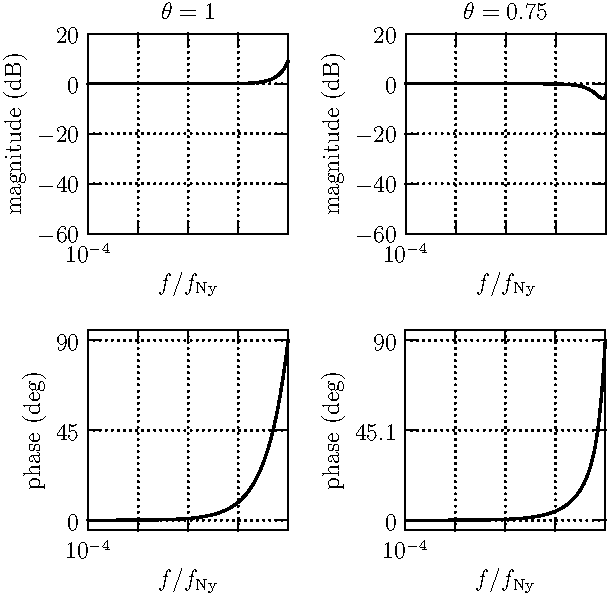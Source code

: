 import graph;

real Freq=60.0;
real margin=5mm;

pair exp(pair x) {
  return exp(x.x)*(cos(x.y)+I*sin(x.y));
}

real Merr(real x, real w) {
  real tau=x/(2*Freq);
  return 20*log(abs((tau*w+tau/(exp(I*2*pi*Freq*tau)-1))*(I*2*pi*Freq)));
}

real Aerr(real x, real w) {
  real tau=x/(2*Freq);
  return degrees((tau*w+tau/(exp(I*2*pi*Freq*tau)-1))*(I*2*pi*Freq));
}

picture pic1;
scale(pic1,Log,Linear);
real Merr1(real x){return Merr(x,1);}
draw(pic1,graph(pic1,Merr1,1e-4,1),black+1.2);

ylimits(pic1,-60,20);
yaxis(pic1,"magnitude (dB)",LeftRight,RightTicks(new
                                                 real[] {-60,-40,-20,0,20}));
xaxis(pic1,"$f/f_\mathrm{Ny}$",BottomTop,LeftTicks(N=5));
yequals(pic1,0,Dotted);
yequals(pic1,-20,Dotted);
yequals(pic1,-40,Dotted);
xequals(pic1,1e-3,Dotted);
xequals(pic1,1e-2,Dotted);
xequals(pic1,1e-1,Dotted);

size(pic1,100,100,point(pic1,SW),point(pic1,NE));

label(pic1,"$\theta=1$",point(pic1,N),2N);

frame f1=pic1.fit();
add(f1);

picture pic1p;
scale(pic1p,Log,Linear);
real Aerr1(real x){return Aerr(x,1);}
draw(pic1p,graph(pic1p,Aerr1,1e-4,1),black+1.2);

ylimits(pic1p,-5,95);
yaxis(pic1p,"phase (deg)",LeftRight,RightTicks(new real[] {0,45,90}));
xaxis(pic1p,"$f/f_\mathrm{Ny}$",BottomTop,LeftTicks(N=5));
yequals(pic1p,0,Dotted);
yequals(pic1p,45,Dotted);
yequals(pic1p,90,Dotted);
xequals(pic1p,1e-3,Dotted);
xequals(pic1p,1e-2,Dotted);
xequals(pic1p,1e-1,Dotted);

size(pic1p,100,100,point(pic1p,SW),point(pic1p,NE));

frame f1p=pic1p.fit();
f1p=shift(0,min(f1).y-max(f1p).y-margin)*f1p;
add(f1p);

picture pic2;
scale(pic2,Log,Linear);
real Merr2(real x){return Merr(x,0.75);}
draw(pic2,graph(pic2,Merr2,1e-4,1),black+1.2);

ylimits(pic2,-60,20);
yaxis(pic2,"magnitude (dB)",LeftRight,RightTicks(new
                                                 real[] {-60,-40,-20,0,20}));
xaxis(pic2,"$f/f_\mathrm{Ny}$",BottomTop,LeftTicks(N=5));
yequals(pic2,0,Dotted);
yequals(pic2,-20,Dotted);
yequals(pic2,-40,Dotted);
xequals(pic2,1e-3,Dotted);
xequals(pic2,1e-2,Dotted);
xequals(pic2,1e-1,Dotted);

size(pic2,100,100,point(pic2,SW),point(pic2,NE));

label(pic2,"$\theta=0.75$",point(pic2,N),2N);

frame f2=pic2.fit();
f2=shift(max(f1).x-min(f2).x+margin)*f2;
add(f2);

picture pic2p;
scale(pic2p,Log,Linear);
real Aerr2(real x){return Aerr(x,0.75);}
draw(pic2p,graph(pic2p,Aerr2,1e-4,1),black+1.2);

ylimits(pic2p,-5,95);
yaxis(pic2p,"phase (deg)",LeftRight,RightTicks(new real[] {0,45.1,90}));
xaxis(pic2p,"$f/f_\mathrm{Ny}$",BottomTop,LeftTicks(N=5));
yequals(pic2p,0,Dotted);
yequals(pic2p,45,Dotted);
yequals(pic2p,90,Dotted);
xequals(pic2p,1e-3,Dotted);
xequals(pic2p,1e-2,Dotted);
xequals(pic2p,1e-1,Dotted);

size(pic2p,100,100,point(pic2p,SW),point(pic2p,NE));

frame f2p=pic2p.fit();
f2p=shift(max(f1p).x-min(f2p).x+margin,min(f2).y-max(f2p).y-margin)*f2p;
add(f2p);
